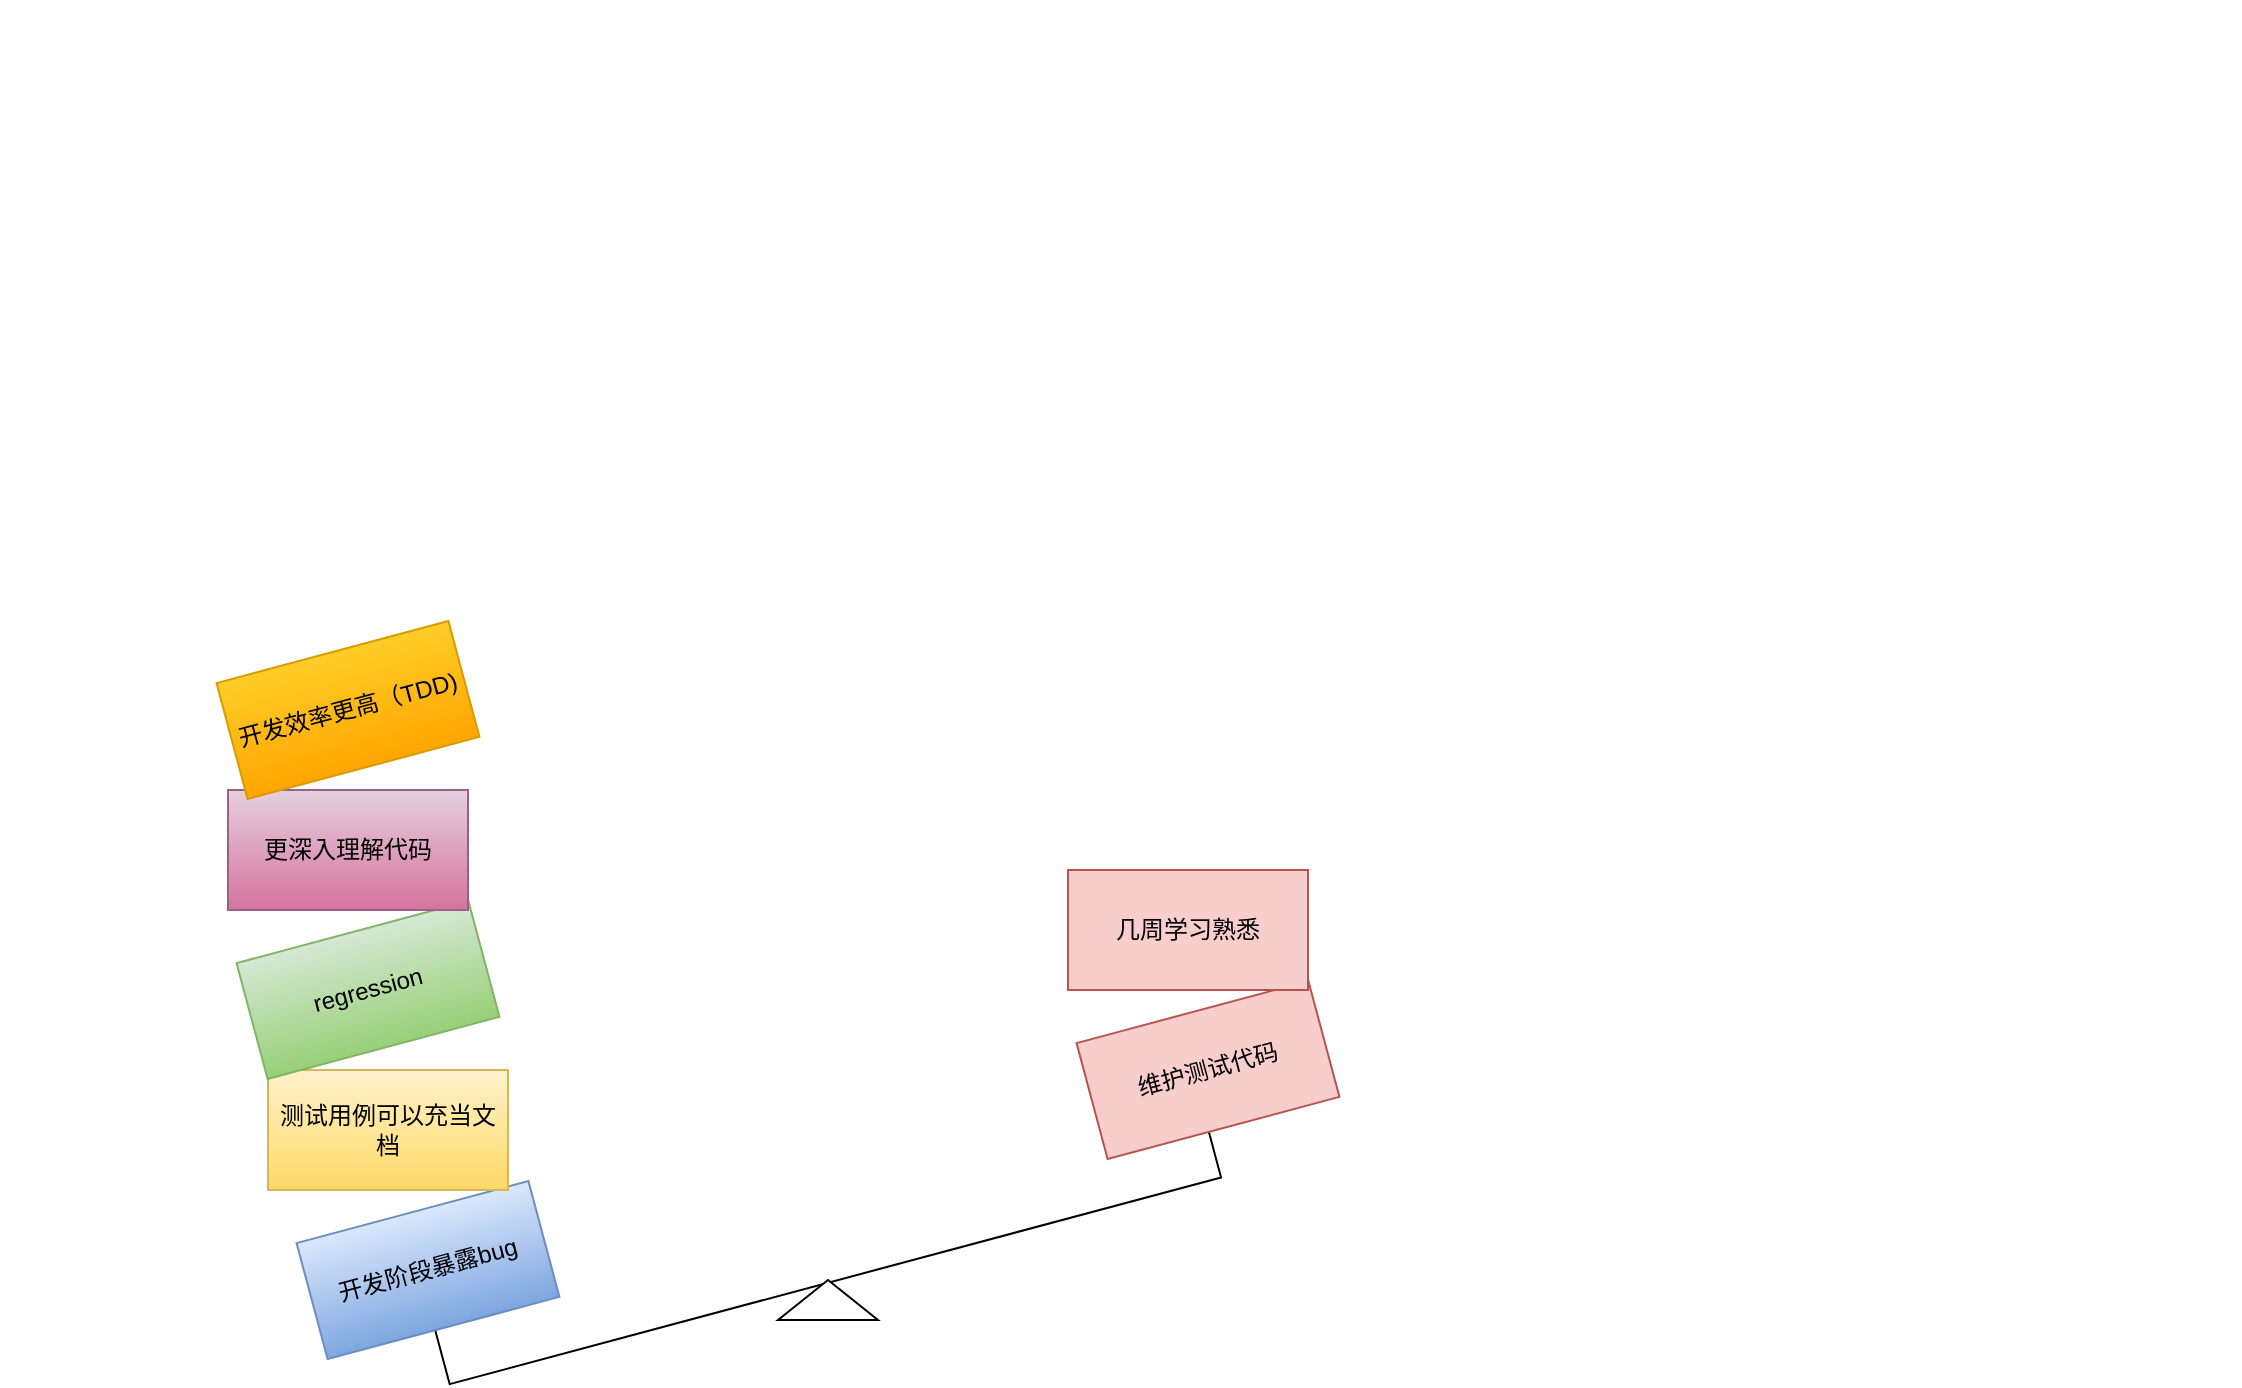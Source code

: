 <mxfile version="13.1.3" type="github">
  <diagram name="Page-1" id="12e1b939-464a-85fe-373e-61e167be1490">
    <mxGraphModel dx="1422" dy="759" grid="1" gridSize="10" guides="1" tooltips="1" connect="1" arrows="1" fold="1" page="1" pageScale="1.5" pageWidth="1169" pageHeight="826" background="#ffffff" math="0" shadow="0">
      <root>
        <mxCell id="0" />
        <mxCell id="1" parent="0" />
        <mxCell id="60da8b9f42644d3a-3" value="ATTRACT" style="text;html=1;strokeColor=none;fillColor=none;align=center;verticalAlign=middle;whiteSpace=wrap;rounded=0;shadow=0;fontSize=27;fontColor=#FFFFFF;fontStyle=1" parent="1" vertex="1">
          <mxGeometry x="316" y="425" width="280" height="60" as="geometry" />
        </mxCell>
        <mxCell id="60da8b9f42644d3a-18" value="CONVERT" style="text;html=1;strokeColor=none;fillColor=none;align=center;verticalAlign=middle;whiteSpace=wrap;rounded=0;shadow=0;fontSize=27;fontColor=#FFFFFF;fontStyle=1" parent="1" vertex="1">
          <mxGeometry x="596" y="425" width="280" height="60" as="geometry" />
        </mxCell>
        <mxCell id="60da8b9f42644d3a-25" value="CLOSE" style="text;html=1;strokeColor=none;fillColor=none;align=center;verticalAlign=middle;whiteSpace=wrap;rounded=0;shadow=0;fontSize=27;fontColor=#FFFFFF;fontStyle=1" parent="1" vertex="1">
          <mxGeometry x="876" y="425" width="280" height="60" as="geometry" />
        </mxCell>
        <mxCell id="60da8b9f42644d3a-32" value="DELIGHT" style="text;html=1;strokeColor=none;fillColor=none;align=center;verticalAlign=middle;whiteSpace=wrap;rounded=0;shadow=0;fontSize=27;fontColor=#FFFFFF;fontStyle=1" parent="1" vertex="1">
          <mxGeometry x="1156" y="425" width="280" height="60" as="geometry" />
        </mxCell>
        <mxCell id="o_X-Q_mbgcwtk6PAzBO2-1" value="" style="shape=partialRectangle;whiteSpace=wrap;html=1;bottom=1;right=1;left=1;top=0;fillColor=none;routingCenterX=-0.5;rotation=-15;" vertex="1" parent="1">
          <mxGeometry x="530.14" y="1035.9" width="399.32" height="30" as="geometry" />
        </mxCell>
        <mxCell id="o_X-Q_mbgcwtk6PAzBO2-4" value="" style="triangle;whiteSpace=wrap;html=1;rotation=-90;" vertex="1" parent="1">
          <mxGeometry x="720" y="1050" width="20" height="50" as="geometry" />
        </mxCell>
        <mxCell id="o_X-Q_mbgcwtk6PAzBO2-6" value="开发阶段暴露bug" style="rounded=0;whiteSpace=wrap;html=1;rotation=-15;gradientColor=#7ea6e0;fillColor=#dae8fc;strokeColor=#6c8ebf;" vertex="1" parent="1">
          <mxGeometry x="470" y="1030" width="120" height="60" as="geometry" />
        </mxCell>
        <mxCell id="o_X-Q_mbgcwtk6PAzBO2-7" value="维护测试代码" style="rounded=0;whiteSpace=wrap;html=1;rotation=-15;fillColor=#f8cecc;strokeColor=#b85450;" vertex="1" parent="1">
          <mxGeometry x="860" y="930" width="120" height="60" as="geometry" />
        </mxCell>
        <mxCell id="o_X-Q_mbgcwtk6PAzBO2-8" value="几周学习熟悉" style="rounded=0;whiteSpace=wrap;html=1;rotation=0;fillColor=#f8cecc;strokeColor=#b85450;" vertex="1" parent="1">
          <mxGeometry x="850" y="860" width="120" height="60" as="geometry" />
        </mxCell>
        <mxCell id="o_X-Q_mbgcwtk6PAzBO2-9" value="测试用例可以充当文档" style="rounded=0;whiteSpace=wrap;html=1;rotation=0;gradientColor=#ffd966;fillColor=#fff2cc;strokeColor=#d6b656;" vertex="1" parent="1">
          <mxGeometry x="450" y="960" width="120" height="60" as="geometry" />
        </mxCell>
        <mxCell id="o_X-Q_mbgcwtk6PAzBO2-10" value="regression" style="rounded=0;whiteSpace=wrap;html=1;rotation=-15;gradientColor=#97d077;fillColor=#d5e8d4;strokeColor=#82b366;" vertex="1" parent="1">
          <mxGeometry x="440" y="890" width="120" height="60" as="geometry" />
        </mxCell>
        <mxCell id="o_X-Q_mbgcwtk6PAzBO2-11" value="更深入理解代码" style="rounded=0;whiteSpace=wrap;html=1;rotation=0;gradientColor=#d5739d;fillColor=#e6d0de;strokeColor=#996185;" vertex="1" parent="1">
          <mxGeometry x="430" y="820" width="120" height="60" as="geometry" />
        </mxCell>
        <mxCell id="o_X-Q_mbgcwtk6PAzBO2-12" value="开发效率更高（TDD)" style="rounded=0;whiteSpace=wrap;html=1;rotation=-15;gradientColor=#ffa500;fillColor=#ffcd28;strokeColor=#d79b00;" vertex="1" parent="1">
          <mxGeometry x="430" y="750" width="120" height="60" as="geometry" />
        </mxCell>
      </root>
    </mxGraphModel>
  </diagram>
</mxfile>
